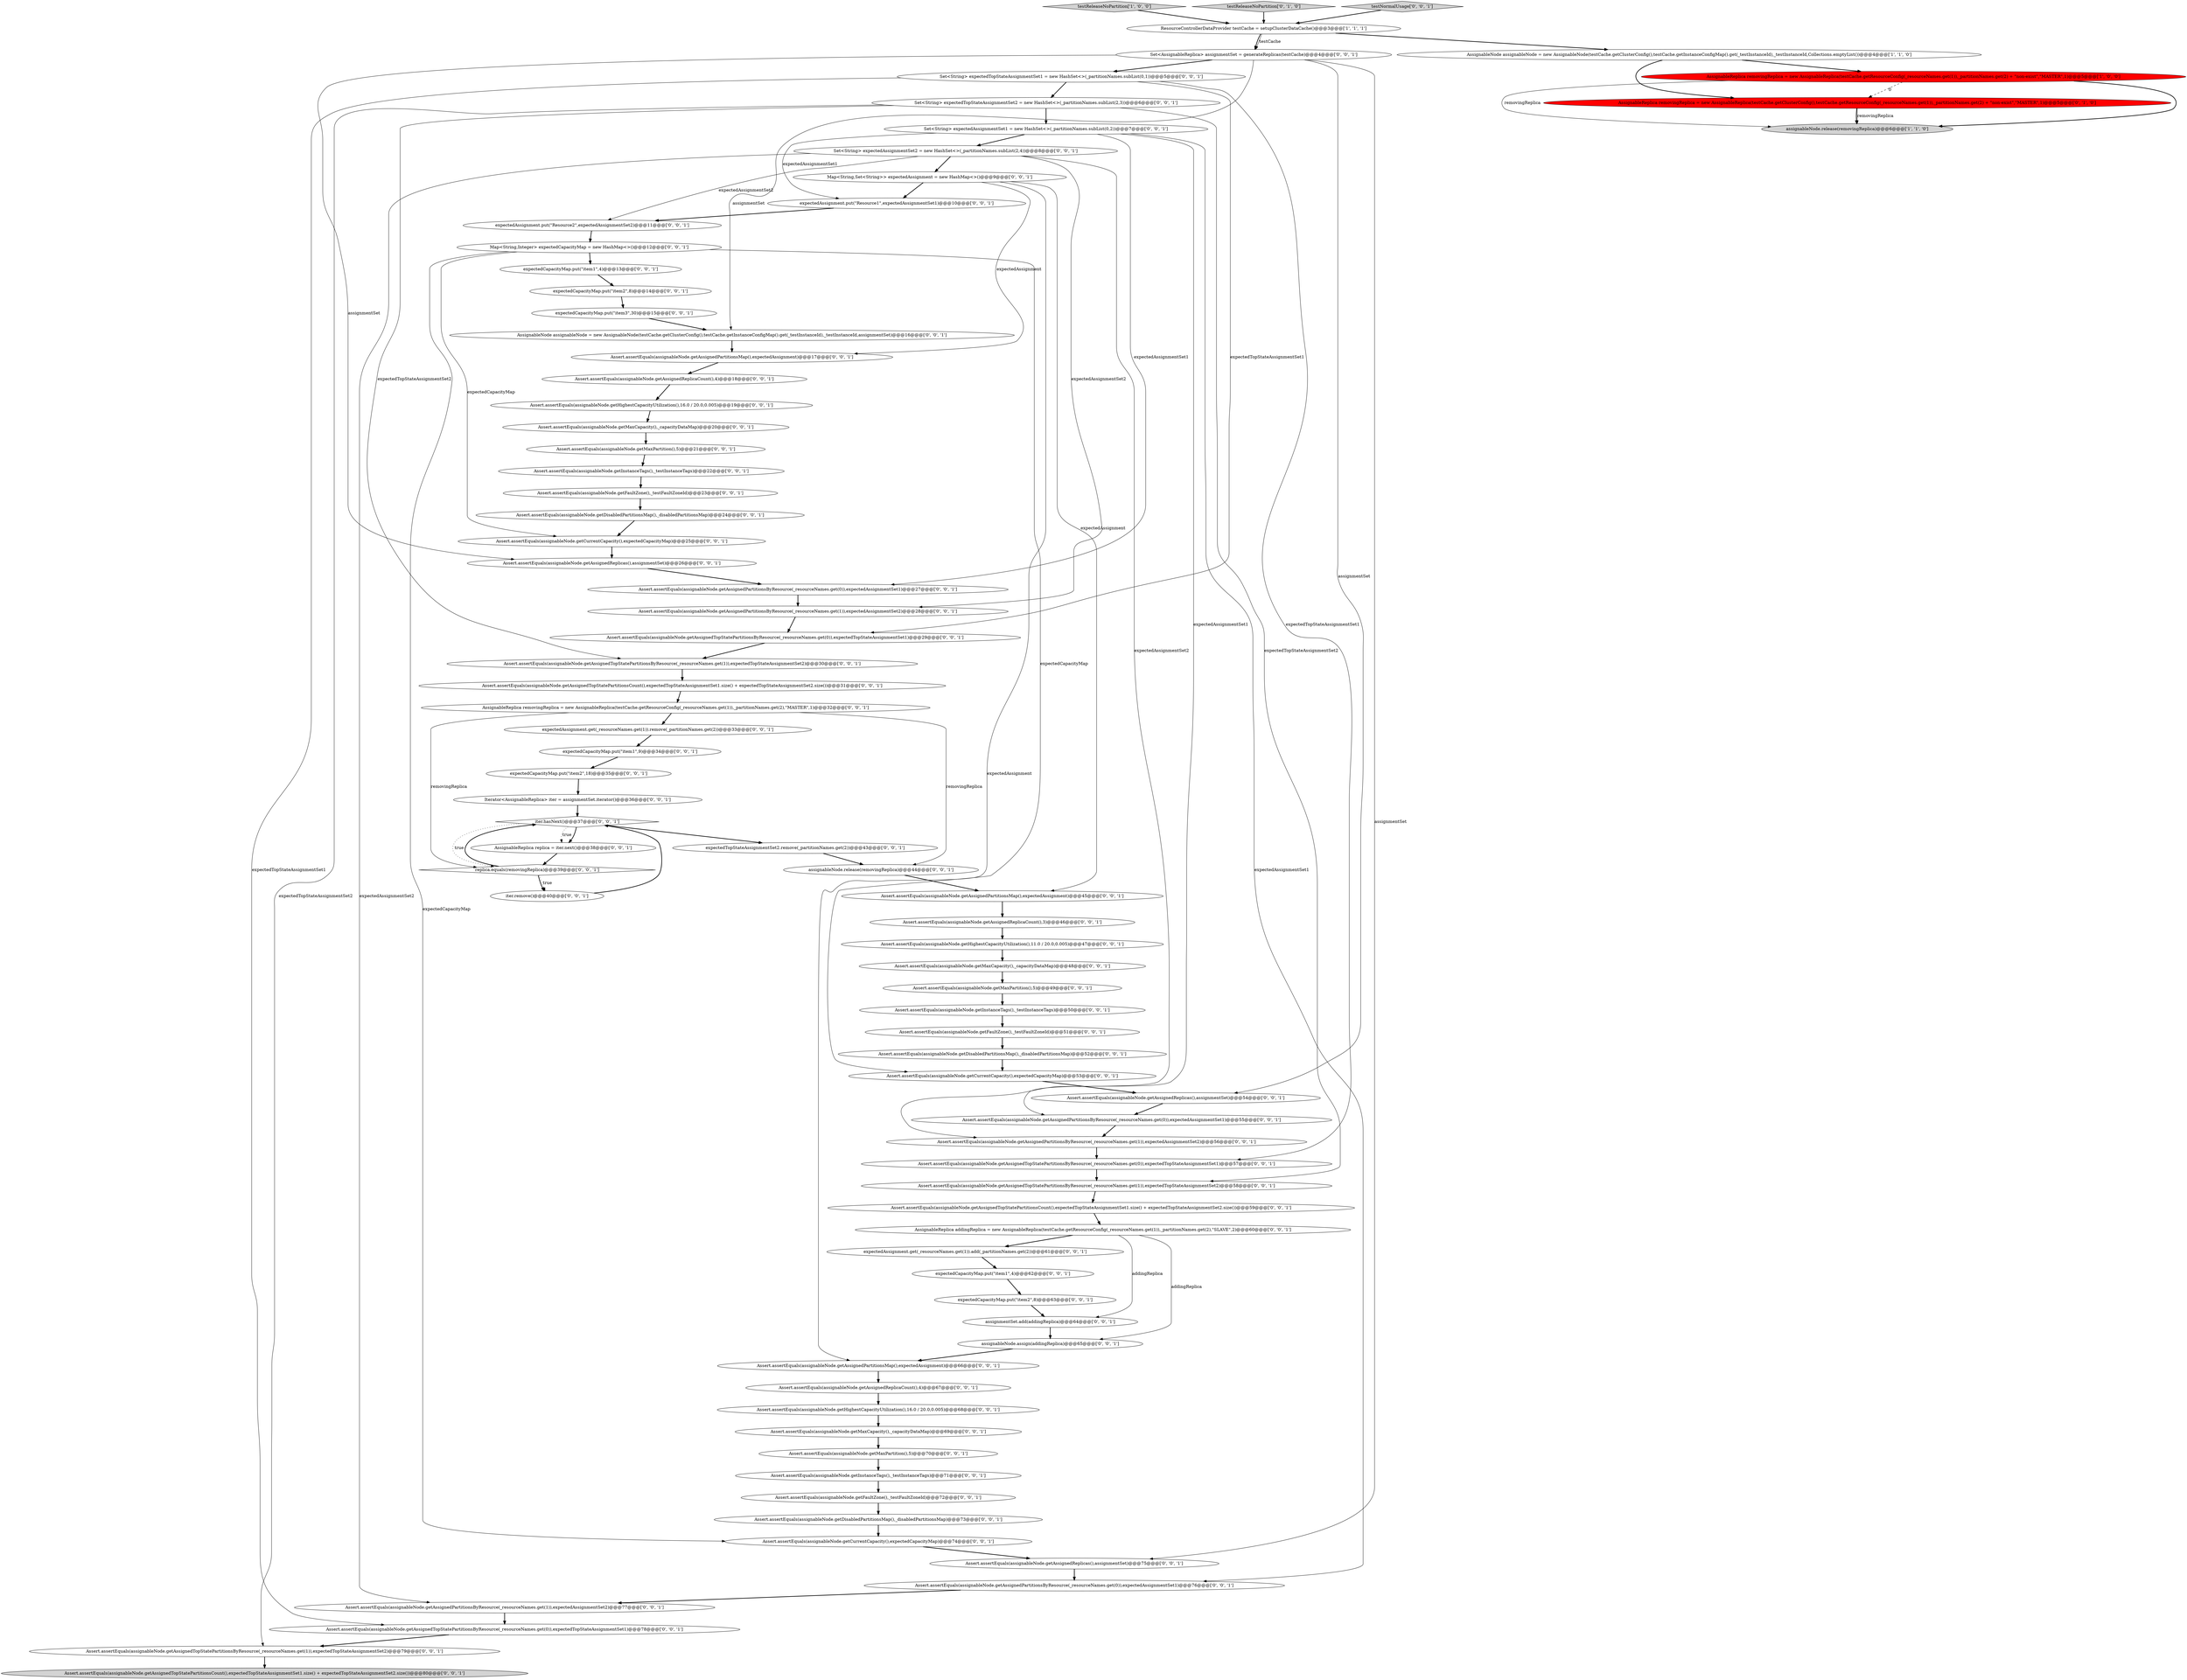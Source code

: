 digraph {
76 [style = filled, label = "Assert.assertEquals(assignableNode.getMaxPartition(),5)@@@21@@@['0', '0', '1']", fillcolor = white, shape = ellipse image = "AAA0AAABBB3BBB"];
30 [style = filled, label = "Assert.assertEquals(assignableNode.getAssignedReplicaCount(),3)@@@46@@@['0', '0', '1']", fillcolor = white, shape = ellipse image = "AAA0AAABBB3BBB"];
34 [style = filled, label = "expectedCapacityMap.put(\"item1\",4)@@@13@@@['0', '0', '1']", fillcolor = white, shape = ellipse image = "AAA0AAABBB3BBB"];
58 [style = filled, label = "Assert.assertEquals(assignableNode.getAssignedTopStatePartitionsByResource(_resourceNames.get(1)),expectedTopStateAssignmentSet2)@@@58@@@['0', '0', '1']", fillcolor = white, shape = ellipse image = "AAA0AAABBB3BBB"];
26 [style = filled, label = "iter.remove()@@@40@@@['0', '0', '1']", fillcolor = white, shape = ellipse image = "AAA0AAABBB3BBB"];
9 [style = filled, label = "Set<String> expectedAssignmentSet2 = new HashSet<>(_partitionNames.subList(2,4))@@@8@@@['0', '0', '1']", fillcolor = white, shape = ellipse image = "AAA0AAABBB3BBB"];
62 [style = filled, label = "Assert.assertEquals(assignableNode.getAssignedPartitionsByResource(_resourceNames.get(1)),expectedAssignmentSet2)@@@77@@@['0', '0', '1']", fillcolor = white, shape = ellipse image = "AAA0AAABBB3BBB"];
67 [style = filled, label = "assignableNode.assign(addingReplica)@@@65@@@['0', '0', '1']", fillcolor = white, shape = ellipse image = "AAA0AAABBB3BBB"];
79 [style = filled, label = "Assert.assertEquals(assignableNode.getAssignedReplicas(),assignmentSet)@@@75@@@['0', '0', '1']", fillcolor = white, shape = ellipse image = "AAA0AAABBB3BBB"];
36 [style = filled, label = "Assert.assertEquals(assignableNode.getHighestCapacityUtilization(),11.0 / 20.0,0.005)@@@47@@@['0', '0', '1']", fillcolor = white, shape = ellipse image = "AAA0AAABBB3BBB"];
57 [style = filled, label = "Assert.assertEquals(assignableNode.getCurrentCapacity(),expectedCapacityMap)@@@53@@@['0', '0', '1']", fillcolor = white, shape = ellipse image = "AAA0AAABBB3BBB"];
50 [style = filled, label = "Set<String> expectedAssignmentSet1 = new HashSet<>(_partitionNames.subList(0,2))@@@7@@@['0', '0', '1']", fillcolor = white, shape = ellipse image = "AAA0AAABBB3BBB"];
29 [style = filled, label = "AssignableReplica removingReplica = new AssignableReplica(testCache.getResourceConfig(_resourceNames.get(1)),_partitionNames.get(2),\"MASTER\",1)@@@32@@@['0', '0', '1']", fillcolor = white, shape = ellipse image = "AAA0AAABBB3BBB"];
69 [style = filled, label = "Assert.assertEquals(assignableNode.getAssignedPartitionsByResource(_resourceNames.get(0)),expectedAssignmentSet1)@@@27@@@['0', '0', '1']", fillcolor = white, shape = ellipse image = "AAA0AAABBB3BBB"];
78 [style = filled, label = "expectedCapacityMap.put(\"item2\",18)@@@35@@@['0', '0', '1']", fillcolor = white, shape = ellipse image = "AAA0AAABBB3BBB"];
41 [style = filled, label = "Assert.assertEquals(assignableNode.getAssignedTopStatePartitionsCount(),expectedTopStateAssignmentSet1.size() + expectedTopStateAssignmentSet2.size())@@@31@@@['0', '0', '1']", fillcolor = white, shape = ellipse image = "AAA0AAABBB3BBB"];
71 [style = filled, label = "Map<String,Set<String>> expectedAssignment = new HashMap<>()@@@9@@@['0', '0', '1']", fillcolor = white, shape = ellipse image = "AAA0AAABBB3BBB"];
11 [style = filled, label = "Assert.assertEquals(assignableNode.getCurrentCapacity(),expectedCapacityMap)@@@25@@@['0', '0', '1']", fillcolor = white, shape = ellipse image = "AAA0AAABBB3BBB"];
3 [style = filled, label = "testReleaseNoPartition['1', '0', '0']", fillcolor = lightgray, shape = diamond image = "AAA0AAABBB1BBB"];
77 [style = filled, label = "Assert.assertEquals(assignableNode.getAssignedTopStatePartitionsByResource(_resourceNames.get(0)),expectedTopStateAssignmentSet1)@@@29@@@['0', '0', '1']", fillcolor = white, shape = ellipse image = "AAA0AAABBB3BBB"];
81 [style = filled, label = "AssignableNode assignableNode = new AssignableNode(testCache.getClusterConfig(),testCache.getInstanceConfigMap().get(_testInstanceId),_testInstanceId,assignmentSet)@@@16@@@['0', '0', '1']", fillcolor = white, shape = ellipse image = "AAA0AAABBB3BBB"];
64 [style = filled, label = "Assert.assertEquals(assignableNode.getMaxPartition(),5)@@@49@@@['0', '0', '1']", fillcolor = white, shape = ellipse image = "AAA0AAABBB3BBB"];
56 [style = filled, label = "AssignableReplica addingReplica = new AssignableReplica(testCache.getResourceConfig(_resourceNames.get(1)),_partitionNames.get(2),\"SLAVE\",2)@@@60@@@['0', '0', '1']", fillcolor = white, shape = ellipse image = "AAA0AAABBB3BBB"];
66 [style = filled, label = "expectedAssignment.get(_resourceNames.get(1)).remove(_partitionNames.get(2))@@@33@@@['0', '0', '1']", fillcolor = white, shape = ellipse image = "AAA0AAABBB3BBB"];
4 [style = filled, label = "AssignableNode assignableNode = new AssignableNode(testCache.getClusterConfig(),testCache.getInstanceConfigMap().get(_testInstanceId),_testInstanceId,Collections.emptyList())@@@4@@@['1', '1', '0']", fillcolor = white, shape = ellipse image = "AAA0AAABBB1BBB"];
68 [style = filled, label = "expectedCapacityMap.put(\"item3\",30)@@@15@@@['0', '0', '1']", fillcolor = white, shape = ellipse image = "AAA0AAABBB3BBB"];
42 [style = filled, label = "expectedCapacityMap.put(\"item1\",9)@@@34@@@['0', '0', '1']", fillcolor = white, shape = ellipse image = "AAA0AAABBB3BBB"];
60 [style = filled, label = "Set<String> expectedTopStateAssignmentSet2 = new HashSet<>(_partitionNames.subList(2,3))@@@6@@@['0', '0', '1']", fillcolor = white, shape = ellipse image = "AAA0AAABBB3BBB"];
70 [style = filled, label = "Iterator<AssignableReplica> iter = assignmentSet.iterator()@@@36@@@['0', '0', '1']", fillcolor = white, shape = ellipse image = "AAA0AAABBB3BBB"];
75 [style = filled, label = "Assert.assertEquals(assignableNode.getMaxCapacity(),_capacityDataMap)@@@48@@@['0', '0', '1']", fillcolor = white, shape = ellipse image = "AAA0AAABBB3BBB"];
54 [style = filled, label = "Assert.assertEquals(assignableNode.getFaultZone(),_testFaultZoneId)@@@51@@@['0', '0', '1']", fillcolor = white, shape = ellipse image = "AAA0AAABBB3BBB"];
28 [style = filled, label = "Assert.assertEquals(assignableNode.getAssignedReplicas(),assignmentSet)@@@26@@@['0', '0', '1']", fillcolor = white, shape = ellipse image = "AAA0AAABBB3BBB"];
55 [style = filled, label = "Set<AssignableReplica> assignmentSet = generateReplicas(testCache)@@@4@@@['0', '0', '1']", fillcolor = white, shape = ellipse image = "AAA0AAABBB3BBB"];
33 [style = filled, label = "expectedAssignment.put(\"Resource2\",expectedAssignmentSet2)@@@11@@@['0', '0', '1']", fillcolor = white, shape = ellipse image = "AAA0AAABBB3BBB"];
2 [style = filled, label = "ResourceControllerDataProvider testCache = setupClusterDataCache()@@@3@@@['1', '1', '1']", fillcolor = white, shape = ellipse image = "AAA0AAABBB1BBB"];
13 [style = filled, label = "Assert.assertEquals(assignableNode.getAssignedReplicas(),assignmentSet)@@@54@@@['0', '0', '1']", fillcolor = white, shape = ellipse image = "AAA0AAABBB3BBB"];
59 [style = filled, label = "expectedAssignment.get(_resourceNames.get(1)).add(_partitionNames.get(2))@@@61@@@['0', '0', '1']", fillcolor = white, shape = ellipse image = "AAA0AAABBB3BBB"];
35 [style = filled, label = "Assert.assertEquals(assignableNode.getAssignedPartitionsByResource(_resourceNames.get(1)),expectedAssignmentSet2)@@@28@@@['0', '0', '1']", fillcolor = white, shape = ellipse image = "AAA0AAABBB3BBB"];
40 [style = filled, label = "expectedCapacityMap.put(\"item2\",8)@@@63@@@['0', '0', '1']", fillcolor = white, shape = ellipse image = "AAA0AAABBB3BBB"];
61 [style = filled, label = "Assert.assertEquals(assignableNode.getInstanceTags(),_testInstanceTags)@@@50@@@['0', '0', '1']", fillcolor = white, shape = ellipse image = "AAA0AAABBB3BBB"];
38 [style = filled, label = "Assert.assertEquals(assignableNode.getAssignedReplicaCount(),4)@@@18@@@['0', '0', '1']", fillcolor = white, shape = ellipse image = "AAA0AAABBB3BBB"];
1 [style = filled, label = "assignableNode.release(removingReplica)@@@6@@@['1', '1', '0']", fillcolor = lightgray, shape = ellipse image = "AAA0AAABBB1BBB"];
52 [style = filled, label = "Assert.assertEquals(assignableNode.getFaultZone(),_testFaultZoneId)@@@23@@@['0', '0', '1']", fillcolor = white, shape = ellipse image = "AAA0AAABBB3BBB"];
24 [style = filled, label = "iter.hasNext()@@@37@@@['0', '0', '1']", fillcolor = white, shape = diamond image = "AAA0AAABBB3BBB"];
7 [style = filled, label = "replica.equals(removingReplica)@@@39@@@['0', '0', '1']", fillcolor = white, shape = diamond image = "AAA0AAABBB3BBB"];
19 [style = filled, label = "Set<String> expectedTopStateAssignmentSet1 = new HashSet<>(_partitionNames.subList(0,1))@@@5@@@['0', '0', '1']", fillcolor = white, shape = ellipse image = "AAA0AAABBB3BBB"];
5 [style = filled, label = "AssignableReplica removingReplica = new AssignableReplica(testCache.getClusterConfig(),testCache.getResourceConfig(_resourceNames.get(1)),_partitionNames.get(2) + \"non-exist\",\"MASTER\",1)@@@5@@@['0', '1', '0']", fillcolor = red, shape = ellipse image = "AAA1AAABBB2BBB"];
72 [style = filled, label = "Assert.assertEquals(assignableNode.getMaxCapacity(),_capacityDataMap)@@@69@@@['0', '0', '1']", fillcolor = white, shape = ellipse image = "AAA0AAABBB3BBB"];
73 [style = filled, label = "Assert.assertEquals(assignableNode.getDisabledPartitionsMap(),_disabledPartitionsMap)@@@73@@@['0', '0', '1']", fillcolor = white, shape = ellipse image = "AAA0AAABBB3BBB"];
20 [style = filled, label = "assignmentSet.add(addingReplica)@@@64@@@['0', '0', '1']", fillcolor = white, shape = ellipse image = "AAA0AAABBB3BBB"];
25 [style = filled, label = "Assert.assertEquals(assignableNode.getMaxCapacity(),_capacityDataMap)@@@20@@@['0', '0', '1']", fillcolor = white, shape = ellipse image = "AAA0AAABBB3BBB"];
12 [style = filled, label = "Assert.assertEquals(assignableNode.getAssignedPartitionsMap(),expectedAssignment)@@@45@@@['0', '0', '1']", fillcolor = white, shape = ellipse image = "AAA0AAABBB3BBB"];
16 [style = filled, label = "Assert.assertEquals(assignableNode.getAssignedTopStatePartitionsByResource(_resourceNames.get(1)),expectedTopStateAssignmentSet2)@@@79@@@['0', '0', '1']", fillcolor = white, shape = ellipse image = "AAA0AAABBB3BBB"];
22 [style = filled, label = "Assert.assertEquals(assignableNode.getDisabledPartitionsMap(),_disabledPartitionsMap)@@@52@@@['0', '0', '1']", fillcolor = white, shape = ellipse image = "AAA0AAABBB3BBB"];
6 [style = filled, label = "testReleaseNoPartition['0', '1', '0']", fillcolor = lightgray, shape = diamond image = "AAA0AAABBB2BBB"];
23 [style = filled, label = "expectedCapacityMap.put(\"item1\",4)@@@62@@@['0', '0', '1']", fillcolor = white, shape = ellipse image = "AAA0AAABBB3BBB"];
43 [style = filled, label = "Assert.assertEquals(assignableNode.getAssignedTopStatePartitionsByResource(_resourceNames.get(0)),expectedTopStateAssignmentSet1)@@@57@@@['0', '0', '1']", fillcolor = white, shape = ellipse image = "AAA0AAABBB3BBB"];
46 [style = filled, label = "AssignableReplica replica = iter.next()@@@38@@@['0', '0', '1']", fillcolor = white, shape = ellipse image = "AAA0AAABBB3BBB"];
80 [style = filled, label = "Assert.assertEquals(assignableNode.getCurrentCapacity(),expectedCapacityMap)@@@74@@@['0', '0', '1']", fillcolor = white, shape = ellipse image = "AAA0AAABBB3BBB"];
27 [style = filled, label = "Assert.assertEquals(assignableNode.getMaxPartition(),5)@@@70@@@['0', '0', '1']", fillcolor = white, shape = ellipse image = "AAA0AAABBB3BBB"];
63 [style = filled, label = "Assert.assertEquals(assignableNode.getAssignedPartitionsMap(),expectedAssignment)@@@17@@@['0', '0', '1']", fillcolor = white, shape = ellipse image = "AAA0AAABBB3BBB"];
14 [style = filled, label = "expectedAssignment.put(\"Resource1\",expectedAssignmentSet1)@@@10@@@['0', '0', '1']", fillcolor = white, shape = ellipse image = "AAA0AAABBB3BBB"];
10 [style = filled, label = "Assert.assertEquals(assignableNode.getHighestCapacityUtilization(),16.0 / 20.0,0.005)@@@19@@@['0', '0', '1']", fillcolor = white, shape = ellipse image = "AAA0AAABBB3BBB"];
21 [style = filled, label = "Assert.assertEquals(assignableNode.getFaultZone(),_testFaultZoneId)@@@72@@@['0', '0', '1']", fillcolor = white, shape = ellipse image = "AAA0AAABBB3BBB"];
39 [style = filled, label = "expectedTopStateAssignmentSet2.remove(_partitionNames.get(2))@@@43@@@['0', '0', '1']", fillcolor = white, shape = ellipse image = "AAA0AAABBB3BBB"];
8 [style = filled, label = "assignableNode.release(removingReplica)@@@44@@@['0', '0', '1']", fillcolor = white, shape = ellipse image = "AAA0AAABBB3BBB"];
45 [style = filled, label = "Assert.assertEquals(assignableNode.getAssignedTopStatePartitionsByResource(_resourceNames.get(0)),expectedTopStateAssignmentSet1)@@@78@@@['0', '0', '1']", fillcolor = white, shape = ellipse image = "AAA0AAABBB3BBB"];
31 [style = filled, label = "Assert.assertEquals(assignableNode.getAssignedPartitionsByResource(_resourceNames.get(1)),expectedAssignmentSet2)@@@56@@@['0', '0', '1']", fillcolor = white, shape = ellipse image = "AAA0AAABBB3BBB"];
65 [style = filled, label = "Assert.assertEquals(assignableNode.getHighestCapacityUtilization(),16.0 / 20.0,0.005)@@@68@@@['0', '0', '1']", fillcolor = white, shape = ellipse image = "AAA0AAABBB3BBB"];
32 [style = filled, label = "Assert.assertEquals(assignableNode.getAssignedReplicaCount(),4)@@@67@@@['0', '0', '1']", fillcolor = white, shape = ellipse image = "AAA0AAABBB3BBB"];
74 [style = filled, label = "Assert.assertEquals(assignableNode.getInstanceTags(),_testInstanceTags)@@@71@@@['0', '0', '1']", fillcolor = white, shape = ellipse image = "AAA0AAABBB3BBB"];
37 [style = filled, label = "Assert.assertEquals(assignableNode.getInstanceTags(),_testInstanceTags)@@@22@@@['0', '0', '1']", fillcolor = white, shape = ellipse image = "AAA0AAABBB3BBB"];
48 [style = filled, label = "expectedCapacityMap.put(\"item2\",8)@@@14@@@['0', '0', '1']", fillcolor = white, shape = ellipse image = "AAA0AAABBB3BBB"];
49 [style = filled, label = "Assert.assertEquals(assignableNode.getAssignedPartitionsByResource(_resourceNames.get(0)),expectedAssignmentSet1)@@@55@@@['0', '0', '1']", fillcolor = white, shape = ellipse image = "AAA0AAABBB3BBB"];
53 [style = filled, label = "testNormalUsage['0', '0', '1']", fillcolor = lightgray, shape = diamond image = "AAA0AAABBB3BBB"];
0 [style = filled, label = "AssignableReplica removingReplica = new AssignableReplica(testCache.getResourceConfig(_resourceNames.get(1)),_partitionNames.get(2) + \"non-exist\",\"MASTER\",1)@@@5@@@['1', '0', '0']", fillcolor = red, shape = ellipse image = "AAA1AAABBB1BBB"];
47 [style = filled, label = "Assert.assertEquals(assignableNode.getAssignedTopStatePartitionsCount(),expectedTopStateAssignmentSet1.size() + expectedTopStateAssignmentSet2.size())@@@80@@@['0', '0', '1']", fillcolor = lightgray, shape = ellipse image = "AAA0AAABBB3BBB"];
51 [style = filled, label = "Map<String,Integer> expectedCapacityMap = new HashMap<>()@@@12@@@['0', '0', '1']", fillcolor = white, shape = ellipse image = "AAA0AAABBB3BBB"];
82 [style = filled, label = "Assert.assertEquals(assignableNode.getDisabledPartitionsMap(),_disabledPartitionsMap)@@@24@@@['0', '0', '1']", fillcolor = white, shape = ellipse image = "AAA0AAABBB3BBB"];
44 [style = filled, label = "Assert.assertEquals(assignableNode.getAssignedPartitionsMap(),expectedAssignment)@@@66@@@['0', '0', '1']", fillcolor = white, shape = ellipse image = "AAA0AAABBB3BBB"];
15 [style = filled, label = "Assert.assertEquals(assignableNode.getAssignedPartitionsByResource(_resourceNames.get(0)),expectedAssignmentSet1)@@@76@@@['0', '0', '1']", fillcolor = white, shape = ellipse image = "AAA0AAABBB3BBB"];
17 [style = filled, label = "Assert.assertEquals(assignableNode.getAssignedTopStatePartitionsCount(),expectedTopStateAssignmentSet1.size() + expectedTopStateAssignmentSet2.size())@@@59@@@['0', '0', '1']", fillcolor = white, shape = ellipse image = "AAA0AAABBB3BBB"];
18 [style = filled, label = "Assert.assertEquals(assignableNode.getAssignedTopStatePartitionsByResource(_resourceNames.get(1)),expectedTopStateAssignmentSet2)@@@30@@@['0', '0', '1']", fillcolor = white, shape = ellipse image = "AAA0AAABBB3BBB"];
60->18 [style = solid, label="expectedTopStateAssignmentSet2"];
35->77 [style = bold, label=""];
9->31 [style = solid, label="expectedAssignmentSet2"];
19->60 [style = bold, label=""];
2->55 [style = solid, label="testCache"];
9->71 [style = bold, label=""];
78->70 [style = bold, label=""];
24->39 [style = bold, label=""];
30->36 [style = bold, label=""];
60->50 [style = bold, label=""];
13->49 [style = bold, label=""];
9->33 [style = solid, label="expectedAssignmentSet2"];
40->20 [style = bold, label=""];
74->21 [style = bold, label=""];
79->15 [style = bold, label=""];
55->79 [style = solid, label="assignmentSet"];
7->26 [style = bold, label=""];
58->17 [style = bold, label=""];
73->80 [style = bold, label=""];
22->57 [style = bold, label=""];
46->7 [style = bold, label=""];
76->37 [style = bold, label=""];
51->80 [style = solid, label="expectedCapacityMap"];
56->67 [style = solid, label="addingReplica"];
63->38 [style = bold, label=""];
43->58 [style = bold, label=""];
21->73 [style = bold, label=""];
27->74 [style = bold, label=""];
24->46 [style = bold, label=""];
57->13 [style = bold, label=""];
72->27 [style = bold, label=""];
50->15 [style = solid, label="expectedAssignmentSet1"];
11->28 [style = bold, label=""];
42->78 [style = bold, label=""];
34->48 [style = bold, label=""];
0->5 [style = dashed, label="0"];
25->76 [style = bold, label=""];
39->8 [style = bold, label=""];
62->45 [style = bold, label=""];
19->45 [style = solid, label="expectedTopStateAssignmentSet1"];
29->66 [style = bold, label=""];
52->82 [style = bold, label=""];
26->24 [style = bold, label=""];
2->4 [style = bold, label=""];
75->64 [style = bold, label=""];
77->18 [style = bold, label=""];
4->0 [style = bold, label=""];
6->2 [style = bold, label=""];
5->1 [style = bold, label=""];
20->67 [style = bold, label=""];
7->24 [style = bold, label=""];
80->79 [style = bold, label=""];
60->16 [style = solid, label="expectedTopStateAssignmentSet2"];
3->2 [style = bold, label=""];
65->72 [style = bold, label=""];
10->25 [style = bold, label=""];
71->14 [style = bold, label=""];
28->69 [style = bold, label=""];
49->31 [style = bold, label=""];
44->32 [style = bold, label=""];
56->20 [style = solid, label="addingReplica"];
18->41 [style = bold, label=""];
70->24 [style = bold, label=""];
50->69 [style = solid, label="expectedAssignmentSet1"];
55->19 [style = bold, label=""];
82->11 [style = bold, label=""];
24->7 [style = dotted, label="true"];
2->55 [style = bold, label=""];
71->12 [style = solid, label="expectedAssignment"];
50->14 [style = solid, label="expectedAssignmentSet1"];
50->49 [style = solid, label="expectedAssignmentSet1"];
7->26 [style = dotted, label="true"];
45->16 [style = bold, label=""];
54->22 [style = bold, label=""];
71->44 [style = solid, label="expectedAssignment"];
55->28 [style = solid, label="assignmentSet"];
9->62 [style = solid, label="expectedAssignmentSet2"];
29->8 [style = solid, label="removingReplica"];
0->1 [style = bold, label=""];
48->68 [style = bold, label=""];
66->42 [style = bold, label=""];
36->75 [style = bold, label=""];
31->43 [style = bold, label=""];
64->61 [style = bold, label=""];
37->52 [style = bold, label=""];
0->1 [style = solid, label="removingReplica"];
24->46 [style = dotted, label="true"];
61->54 [style = bold, label=""];
56->59 [style = bold, label=""];
4->5 [style = bold, label=""];
8->12 [style = bold, label=""];
9->35 [style = solid, label="expectedAssignmentSet2"];
50->9 [style = bold, label=""];
19->77 [style = solid, label="expectedTopStateAssignmentSet1"];
60->58 [style = solid, label="expectedTopStateAssignmentSet2"];
38->10 [style = bold, label=""];
16->47 [style = bold, label=""];
59->23 [style = bold, label=""];
41->29 [style = bold, label=""];
71->63 [style = solid, label="expectedAssignment"];
5->1 [style = solid, label="removingReplica"];
12->30 [style = bold, label=""];
67->44 [style = bold, label=""];
15->62 [style = bold, label=""];
32->65 [style = bold, label=""];
51->11 [style = solid, label="expectedCapacityMap"];
69->35 [style = bold, label=""];
14->33 [style = bold, label=""];
81->63 [style = bold, label=""];
53->2 [style = bold, label=""];
55->81 [style = solid, label="assignmentSet"];
55->13 [style = solid, label="assignmentSet"];
51->57 [style = solid, label="expectedCapacityMap"];
33->51 [style = bold, label=""];
68->81 [style = bold, label=""];
23->40 [style = bold, label=""];
51->34 [style = bold, label=""];
17->56 [style = bold, label=""];
19->43 [style = solid, label="expectedTopStateAssignmentSet1"];
29->7 [style = solid, label="removingReplica"];
}
